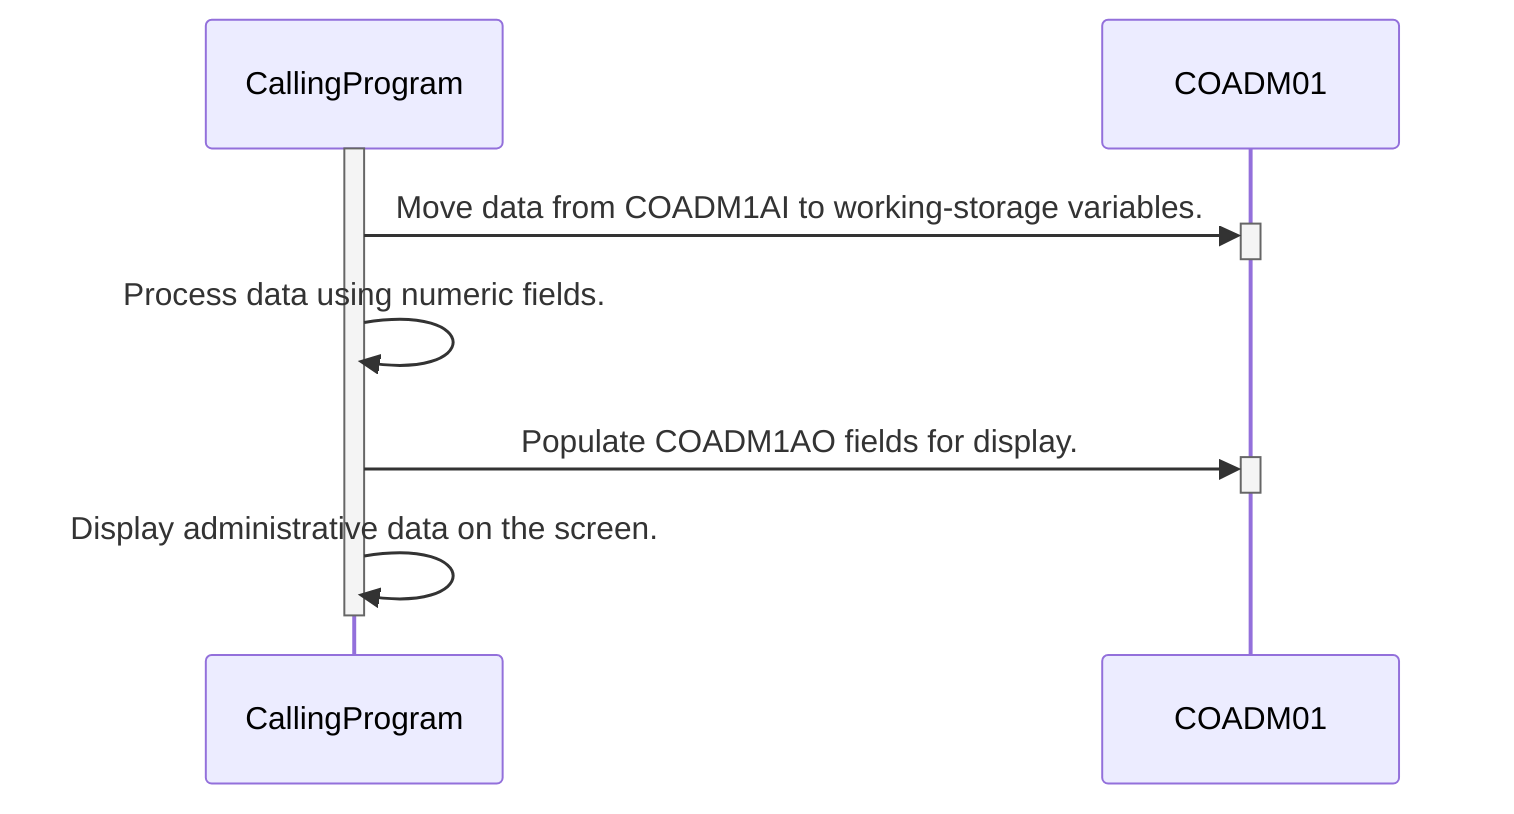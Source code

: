 sequenceDiagram
    participant CallingProgram
    participant COADM01
    
    activate CallingProgram
    CallingProgram->>+COADM01: Move data from COADM1AI to working-storage variables.
    deactivate COADM01
    CallingProgram->>CallingProgram: Process data using numeric fields.
    CallingProgram->>+COADM01: Populate COADM1AO fields for display.
    deactivate COADM01
    CallingProgram->>CallingProgram: Display administrative data on the screen.
    deactivate CallingProgram